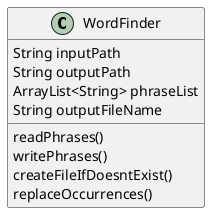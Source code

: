 @startuml

class WordFinder {
    String inputPath
    String outputPath
    ArrayList<String> phraseList
    String outputFileName

    readPhrases()
    writePhrases()
    createFileIfDoesntExist()
    replaceOccurrences()
}

@enduml
